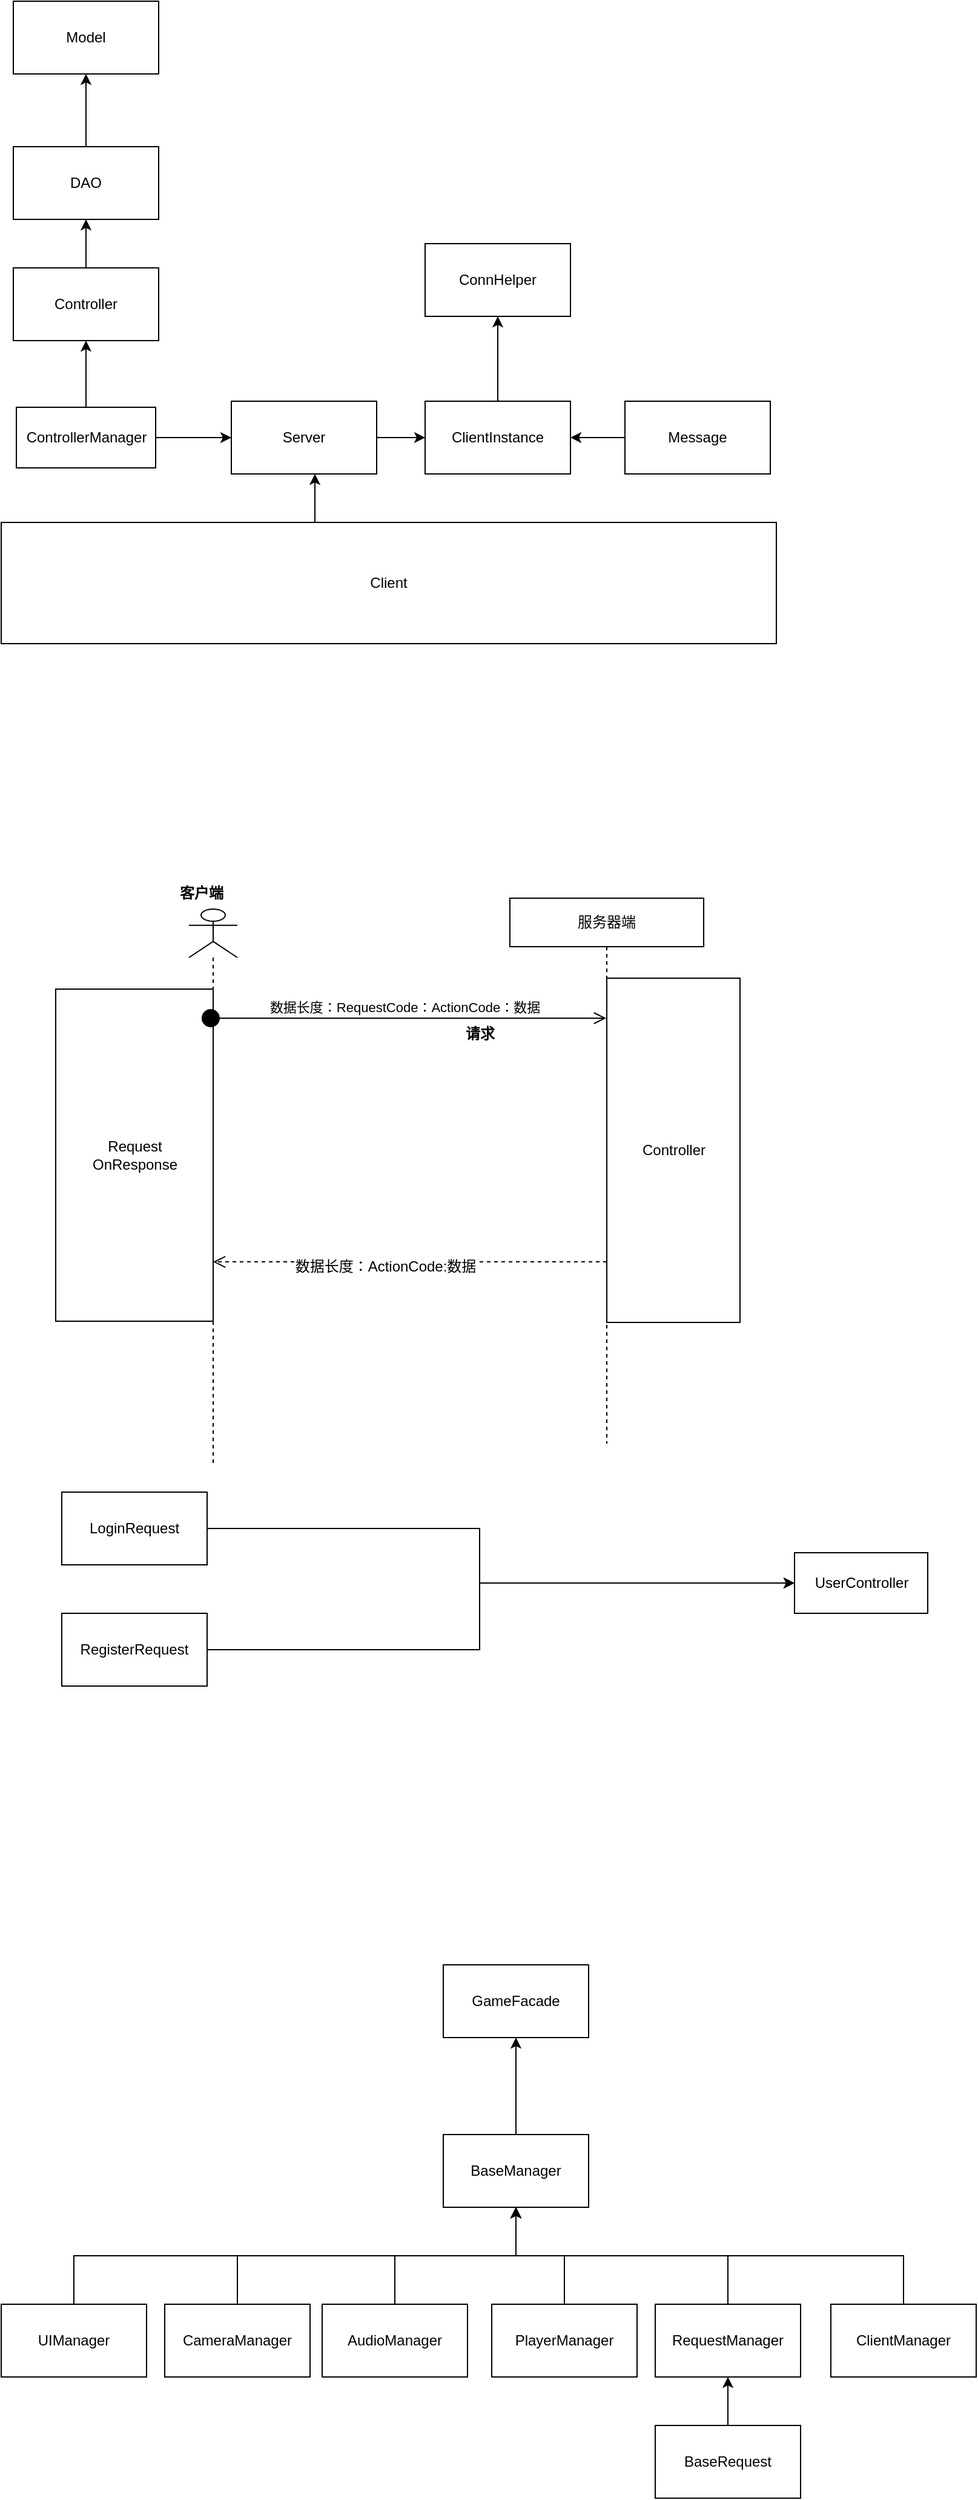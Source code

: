 <mxfile version="13.1.1" type="github" pages="3">
  <diagram id="4RUEqt_GdcB8Mhm-auXr" name="Page-1">
    <mxGraphModel dx="1422" dy="761" grid="1" gridSize="10" guides="1" tooltips="1" connect="1" arrows="1" fold="1" page="1" pageScale="1" pageWidth="1100" pageHeight="1700" math="0" shadow="0">
      <root>
        <mxCell id="0" />
        <mxCell id="1" parent="0" />
        <mxCell id="HChXWUK6-BIIOKfi2eoP-1" style="edgeStyle=orthogonalEdgeStyle;rounded=0;html=1;exitX=1;exitY=0.5;entryX=0;entryY=0.5;jettySize=auto;orthogonalLoop=1;" parent="1" source="HChXWUK6-BIIOKfi2eoP-2" target="HChXWUK6-BIIOKfi2eoP-12" edge="1">
          <mxGeometry relative="1" as="geometry" />
        </mxCell>
        <mxCell id="HChXWUK6-BIIOKfi2eoP-2" value="Server" style="rounded=0;whiteSpace=wrap;html=1;fillColor=none;" parent="1" vertex="1">
          <mxGeometry x="320" y="650" width="120" height="60" as="geometry" />
        </mxCell>
        <mxCell id="HChXWUK6-BIIOKfi2eoP-3" style="edgeStyle=orthogonalEdgeStyle;rounded=0;html=1;exitX=0.5;exitY=0;entryX=0.575;entryY=1;entryPerimeter=0;jettySize=auto;orthogonalLoop=1;" parent="1" source="HChXWUK6-BIIOKfi2eoP-4" target="HChXWUK6-BIIOKfi2eoP-2" edge="1">
          <mxGeometry relative="1" as="geometry">
            <Array as="points">
              <mxPoint x="389" y="750" />
            </Array>
          </mxGeometry>
        </mxCell>
        <mxCell id="HChXWUK6-BIIOKfi2eoP-4" value="Client" style="rounded=0;whiteSpace=wrap;html=1;fillColor=none;" parent="1" vertex="1">
          <mxGeometry x="130" y="750" width="640" height="100" as="geometry" />
        </mxCell>
        <mxCell id="HChXWUK6-BIIOKfi2eoP-5" style="edgeStyle=orthogonalEdgeStyle;rounded=0;html=1;exitX=0.5;exitY=0;jettySize=auto;orthogonalLoop=1;" parent="1" source="HChXWUK6-BIIOKfi2eoP-6" target="HChXWUK6-BIIOKfi2eoP-8" edge="1">
          <mxGeometry relative="1" as="geometry" />
        </mxCell>
        <mxCell id="HChXWUK6-BIIOKfi2eoP-6" value="Controller" style="rounded=0;whiteSpace=wrap;html=1;fillColor=none;" parent="1" vertex="1">
          <mxGeometry x="140" y="540" width="120" height="60" as="geometry" />
        </mxCell>
        <mxCell id="HChXWUK6-BIIOKfi2eoP-7" style="edgeStyle=orthogonalEdgeStyle;rounded=0;html=1;exitX=0.5;exitY=0;jettySize=auto;orthogonalLoop=1;" parent="1" source="HChXWUK6-BIIOKfi2eoP-8" target="HChXWUK6-BIIOKfi2eoP-9" edge="1">
          <mxGeometry relative="1" as="geometry" />
        </mxCell>
        <mxCell id="HChXWUK6-BIIOKfi2eoP-8" value="DAO" style="rounded=0;whiteSpace=wrap;html=1;fillColor=none;" parent="1" vertex="1">
          <mxGeometry x="140" y="440" width="120" height="60" as="geometry" />
        </mxCell>
        <mxCell id="HChXWUK6-BIIOKfi2eoP-9" value="Model" style="rounded=0;whiteSpace=wrap;html=1;fillColor=none;" parent="1" vertex="1">
          <mxGeometry x="140" y="320" width="120" height="60" as="geometry" />
        </mxCell>
        <mxCell id="HChXWUK6-BIIOKfi2eoP-10" value="ConnHelper" style="rounded=0;whiteSpace=wrap;html=1;fillColor=none;" parent="1" vertex="1">
          <mxGeometry x="480" y="520" width="120" height="60" as="geometry" />
        </mxCell>
        <mxCell id="HChXWUK6-BIIOKfi2eoP-11" style="edgeStyle=orthogonalEdgeStyle;rounded=0;html=1;exitX=0.5;exitY=0;entryX=0.5;entryY=1;jettySize=auto;orthogonalLoop=1;" parent="1" source="HChXWUK6-BIIOKfi2eoP-12" target="HChXWUK6-BIIOKfi2eoP-10" edge="1">
          <mxGeometry relative="1" as="geometry" />
        </mxCell>
        <mxCell id="HChXWUK6-BIIOKfi2eoP-12" value="ClientInstance" style="rounded=0;whiteSpace=wrap;html=1;fillColor=none;" parent="1" vertex="1">
          <mxGeometry x="480" y="650" width="120" height="60" as="geometry" />
        </mxCell>
        <mxCell id="HChXWUK6-BIIOKfi2eoP-13" style="edgeStyle=orthogonalEdgeStyle;rounded=0;html=1;exitX=0;exitY=0.5;jettySize=auto;orthogonalLoop=1;" parent="1" source="HChXWUK6-BIIOKfi2eoP-14" target="HChXWUK6-BIIOKfi2eoP-12" edge="1">
          <mxGeometry relative="1" as="geometry" />
        </mxCell>
        <mxCell id="HChXWUK6-BIIOKfi2eoP-14" value="Message" style="rounded=0;whiteSpace=wrap;html=1;fillColor=none;" parent="1" vertex="1">
          <mxGeometry x="645" y="650" width="120" height="60" as="geometry" />
        </mxCell>
        <mxCell id="HChXWUK6-BIIOKfi2eoP-15" value="" style="shape=umlLifeline;participant=umlActor;perimeter=lifelinePerimeter;whiteSpace=wrap;html=1;container=1;collapsible=0;recursiveResize=0;verticalAlign=top;spacingTop=36;labelBackgroundColor=#ffffff;outlineConnect=0;fillColor=none;" parent="1" vertex="1">
          <mxGeometry x="285" y="1069" width="40" height="460" as="geometry" />
        </mxCell>
        <mxCell id="HChXWUK6-BIIOKfi2eoP-16" value="数据长度：RequestCode：ActionCode：数据" style="html=1;verticalAlign=bottom;startArrow=circle;startFill=1;endArrow=open;startSize=6;endSize=8;" parent="HChXWUK6-BIIOKfi2eoP-15" target="HChXWUK6-BIIOKfi2eoP-18" edge="1">
          <mxGeometry width="80" relative="1" as="geometry">
            <mxPoint x="10" y="90" as="sourcePoint" />
            <mxPoint x="90" y="90" as="targetPoint" />
          </mxGeometry>
        </mxCell>
        <mxCell id="HChXWUK6-BIIOKfi2eoP-17" value="客户端" style="text;html=1;align=center;fontStyle=1;verticalAlign=middle;spacingLeft=3;spacingRight=3;strokeColor=none;rotatable=0;points=[[0,0.5],[1,0.5]];portConstraint=eastwest;fillColor=none;" parent="1" vertex="1">
          <mxGeometry x="255" y="1043" width="80" height="26" as="geometry" />
        </mxCell>
        <mxCell id="HChXWUK6-BIIOKfi2eoP-18" value="服务器端" style="shape=umlLifeline;perimeter=lifelinePerimeter;whiteSpace=wrap;html=1;container=1;collapsible=0;recursiveResize=0;outlineConnect=0;fillColor=none;" parent="1" vertex="1">
          <mxGeometry x="550" y="1060" width="160" height="450" as="geometry" />
        </mxCell>
        <mxCell id="HChXWUK6-BIIOKfi2eoP-19" value="" style="html=1;verticalAlign=bottom;endArrow=open;dashed=1;endSize=8;exitX=0;exitY=0.824;exitPerimeter=0;" parent="1" source="HChXWUK6-BIIOKfi2eoP-23" target="HChXWUK6-BIIOKfi2eoP-15" edge="1">
          <mxGeometry relative="1" as="geometry">
            <mxPoint x="755" y="1369" as="sourcePoint" />
            <mxPoint x="675" y="1369" as="targetPoint" />
          </mxGeometry>
        </mxCell>
        <mxCell id="HChXWUK6-BIIOKfi2eoP-20" value="数据长度：ActionCode:数据" style="text;html=1;resizable=0;points=[];align=center;verticalAlign=middle;labelBackgroundColor=#ffffff;" parent="HChXWUK6-BIIOKfi2eoP-19" vertex="1" connectable="0">
          <mxGeometry x="0.129" y="4" relative="1" as="geometry">
            <mxPoint as="offset" />
          </mxGeometry>
        </mxCell>
        <mxCell id="HChXWUK6-BIIOKfi2eoP-21" value="请求" style="text;html=1;align=center;fontStyle=1;verticalAlign=middle;spacingLeft=3;spacingRight=3;strokeColor=none;rotatable=0;points=[[0,0.5],[1,0.5]];portConstraint=eastwest;fillColor=none;" parent="1" vertex="1">
          <mxGeometry x="485" y="1159" width="80" height="26" as="geometry" />
        </mxCell>
        <mxCell id="HChXWUK6-BIIOKfi2eoP-22" value="Request&lt;div&gt;OnResponse&lt;/div&gt;" style="html=1;fillColor=none;" parent="1" vertex="1">
          <mxGeometry x="175" y="1135" width="130" height="274" as="geometry" />
        </mxCell>
        <mxCell id="HChXWUK6-BIIOKfi2eoP-23" value="Controller" style="html=1;fillColor=none;" parent="1" vertex="1">
          <mxGeometry x="630" y="1126" width="110" height="284" as="geometry" />
        </mxCell>
        <mxCell id="HChXWUK6-BIIOKfi2eoP-24" style="edgeStyle=orthogonalEdgeStyle;rounded=0;html=1;exitX=1;exitY=0.5;jettySize=auto;orthogonalLoop=1;" parent="1" source="HChXWUK6-BIIOKfi2eoP-26" target="HChXWUK6-BIIOKfi2eoP-2" edge="1">
          <mxGeometry relative="1" as="geometry" />
        </mxCell>
        <mxCell id="HChXWUK6-BIIOKfi2eoP-25" style="edgeStyle=orthogonalEdgeStyle;rounded=0;html=1;exitX=0.5;exitY=0;entryX=0.5;entryY=1;jettySize=auto;orthogonalLoop=1;" parent="1" source="HChXWUK6-BIIOKfi2eoP-26" target="HChXWUK6-BIIOKfi2eoP-6" edge="1">
          <mxGeometry relative="1" as="geometry" />
        </mxCell>
        <mxCell id="HChXWUK6-BIIOKfi2eoP-26" value="ControllerManager" style="html=1;fillColor=none;" parent="1" vertex="1">
          <mxGeometry x="142.5" y="655" width="115" height="50" as="geometry" />
        </mxCell>
        <mxCell id="HChXWUK6-BIIOKfi2eoP-27" style="edgeStyle=orthogonalEdgeStyle;rounded=0;html=1;exitX=0.5;exitY=0;jettySize=auto;orthogonalLoop=1;" parent="1" source="HChXWUK6-BIIOKfi2eoP-28" target="HChXWUK6-BIIOKfi2eoP-41" edge="1">
          <mxGeometry relative="1" as="geometry" />
        </mxCell>
        <mxCell id="HChXWUK6-BIIOKfi2eoP-28" value="AudioManager" style="rounded=0;whiteSpace=wrap;html=1;fillColor=none;" parent="1" vertex="1">
          <mxGeometry x="395" y="2220" width="120" height="60" as="geometry" />
        </mxCell>
        <mxCell id="HChXWUK6-BIIOKfi2eoP-29" style="edgeStyle=orthogonalEdgeStyle;rounded=0;html=1;exitX=0.5;exitY=0;jettySize=auto;orthogonalLoop=1;" parent="1" source="HChXWUK6-BIIOKfi2eoP-30" target="HChXWUK6-BIIOKfi2eoP-41" edge="1">
          <mxGeometry relative="1" as="geometry" />
        </mxCell>
        <mxCell id="HChXWUK6-BIIOKfi2eoP-30" value="PlayerManager" style="rounded=0;whiteSpace=wrap;html=1;fillColor=none;" parent="1" vertex="1">
          <mxGeometry x="535" y="2220" width="120" height="60" as="geometry" />
        </mxCell>
        <mxCell id="HChXWUK6-BIIOKfi2eoP-31" value="GameFacade" style="rounded=0;whiteSpace=wrap;html=1;fillColor=none;" parent="1" vertex="1">
          <mxGeometry x="495" y="1940" width="120" height="60" as="geometry" />
        </mxCell>
        <mxCell id="HChXWUK6-BIIOKfi2eoP-32" style="edgeStyle=orthogonalEdgeStyle;rounded=0;html=1;exitX=0.5;exitY=0;jettySize=auto;orthogonalLoop=1;" parent="1" source="HChXWUK6-BIIOKfi2eoP-33" target="HChXWUK6-BIIOKfi2eoP-37" edge="1">
          <mxGeometry relative="1" as="geometry" />
        </mxCell>
        <mxCell id="HChXWUK6-BIIOKfi2eoP-33" value="BaseRequest" style="rounded=0;whiteSpace=wrap;html=1;fillColor=none;" parent="1" vertex="1">
          <mxGeometry x="670" y="2320" width="120" height="60" as="geometry" />
        </mxCell>
        <mxCell id="HChXWUK6-BIIOKfi2eoP-34" style="edgeStyle=orthogonalEdgeStyle;rounded=0;html=1;exitX=0.5;exitY=0;jettySize=auto;orthogonalLoop=1;" parent="1" source="HChXWUK6-BIIOKfi2eoP-35" target="HChXWUK6-BIIOKfi2eoP-41" edge="1">
          <mxGeometry relative="1" as="geometry" />
        </mxCell>
        <mxCell id="HChXWUK6-BIIOKfi2eoP-35" value="ClientManager" style="rounded=0;whiteSpace=wrap;html=1;fillColor=none;" parent="1" vertex="1">
          <mxGeometry x="815" y="2220" width="120" height="60" as="geometry" />
        </mxCell>
        <mxCell id="HChXWUK6-BIIOKfi2eoP-36" style="edgeStyle=orthogonalEdgeStyle;rounded=0;html=1;exitX=0.5;exitY=0;jettySize=auto;orthogonalLoop=1;" parent="1" source="HChXWUK6-BIIOKfi2eoP-37" target="HChXWUK6-BIIOKfi2eoP-41" edge="1">
          <mxGeometry relative="1" as="geometry" />
        </mxCell>
        <mxCell id="HChXWUK6-BIIOKfi2eoP-37" value="RequestManager" style="rounded=0;whiteSpace=wrap;html=1;fillColor=none;" parent="1" vertex="1">
          <mxGeometry x="670" y="2220" width="120" height="60" as="geometry" />
        </mxCell>
        <mxCell id="HChXWUK6-BIIOKfi2eoP-38" style="edgeStyle=orthogonalEdgeStyle;rounded=0;html=1;exitX=0.5;exitY=0;jettySize=auto;orthogonalLoop=1;" parent="1" source="HChXWUK6-BIIOKfi2eoP-39" target="HChXWUK6-BIIOKfi2eoP-41" edge="1">
          <mxGeometry relative="1" as="geometry" />
        </mxCell>
        <mxCell id="HChXWUK6-BIIOKfi2eoP-39" value="CameraManager" style="rounded=0;whiteSpace=wrap;html=1;fillColor=none;" parent="1" vertex="1">
          <mxGeometry x="265" y="2220" width="120" height="60" as="geometry" />
        </mxCell>
        <mxCell id="HChXWUK6-BIIOKfi2eoP-40" style="edgeStyle=orthogonalEdgeStyle;rounded=0;html=1;exitX=0.5;exitY=0;jettySize=auto;orthogonalLoop=1;" parent="1" source="HChXWUK6-BIIOKfi2eoP-41" target="HChXWUK6-BIIOKfi2eoP-31" edge="1">
          <mxGeometry relative="1" as="geometry" />
        </mxCell>
        <mxCell id="HChXWUK6-BIIOKfi2eoP-41" value="BaseManager" style="rounded=0;whiteSpace=wrap;html=1;fillColor=none;" parent="1" vertex="1">
          <mxGeometry x="495" y="2080" width="120" height="60" as="geometry" />
        </mxCell>
        <mxCell id="HChXWUK6-BIIOKfi2eoP-42" style="edgeStyle=orthogonalEdgeStyle;rounded=0;html=1;exitX=0.5;exitY=0;entryX=0.5;entryY=1;jettySize=auto;orthogonalLoop=1;" parent="1" source="HChXWUK6-BIIOKfi2eoP-43" target="HChXWUK6-BIIOKfi2eoP-41" edge="1">
          <mxGeometry relative="1" as="geometry" />
        </mxCell>
        <mxCell id="HChXWUK6-BIIOKfi2eoP-43" value="UIManager" style="rounded=0;whiteSpace=wrap;html=1;fillColor=none;" parent="1" vertex="1">
          <mxGeometry x="130" y="2220" width="120" height="60" as="geometry" />
        </mxCell>
        <mxCell id="HChXWUK6-BIIOKfi2eoP-44" value="UserController" style="html=1;fillColor=none;" parent="1" vertex="1">
          <mxGeometry x="785" y="1600" width="110" height="50" as="geometry" />
        </mxCell>
        <mxCell id="HChXWUK6-BIIOKfi2eoP-45" style="edgeStyle=orthogonalEdgeStyle;rounded=0;html=1;exitX=1;exitY=0.5;jettySize=auto;orthogonalLoop=1;" parent="1" source="HChXWUK6-BIIOKfi2eoP-46" target="HChXWUK6-BIIOKfi2eoP-44" edge="1">
          <mxGeometry relative="1" as="geometry">
            <Array as="points">
              <mxPoint x="525" y="1580" />
              <mxPoint x="525" y="1625" />
            </Array>
          </mxGeometry>
        </mxCell>
        <mxCell id="HChXWUK6-BIIOKfi2eoP-46" value="LoginRequest" style="rounded=0;whiteSpace=wrap;html=1;fillColor=none;" parent="1" vertex="1">
          <mxGeometry x="180" y="1550" width="120" height="60" as="geometry" />
        </mxCell>
        <mxCell id="HChXWUK6-BIIOKfi2eoP-47" style="edgeStyle=orthogonalEdgeStyle;rounded=0;html=1;exitX=1;exitY=0.5;jettySize=auto;orthogonalLoop=1;" parent="1" source="HChXWUK6-BIIOKfi2eoP-48" target="HChXWUK6-BIIOKfi2eoP-44" edge="1">
          <mxGeometry relative="1" as="geometry">
            <Array as="points">
              <mxPoint x="525" y="1680" />
              <mxPoint x="525" y="1625" />
            </Array>
          </mxGeometry>
        </mxCell>
        <mxCell id="HChXWUK6-BIIOKfi2eoP-48" value="RegisterRequest" style="rounded=0;whiteSpace=wrap;html=1;fillColor=none;" parent="1" vertex="1">
          <mxGeometry x="180" y="1650" width="120" height="60" as="geometry" />
        </mxCell>
      </root>
    </mxGraphModel>
  </diagram>
  <diagram id="PHLV82YEqE6mfF6TIl8F" name="Page-2">
    <mxGraphModel dx="1422" dy="712" grid="1" gridSize="10" guides="1" tooltips="1" connect="1" arrows="1" fold="1" page="1" pageScale="1" pageWidth="827" pageHeight="1169" math="0" shadow="0">
      <root>
        <mxCell id="8SFpmMK_OErXMNxugdqm-0" />
        <mxCell id="8SFpmMK_OErXMNxugdqm-1" parent="8SFpmMK_OErXMNxugdqm-0" />
        <mxCell id="kLxxGYSav_2v4lLc6G8P-0" value="数据长度：RequestCode：ActionCode：数据" style="html=1;verticalAlign=bottom;startArrow=circle;startFill=1;endArrow=open;startSize=6;endSize=8;" edge="1" parent="8SFpmMK_OErXMNxugdqm-1">
          <mxGeometry width="80" relative="1" as="geometry">
            <mxPoint x="240" y="256" as="sourcePoint" />
            <mxPoint x="574.5" y="256" as="targetPoint" />
          </mxGeometry>
        </mxCell>
        <mxCell id="kLxxGYSav_2v4lLc6G8P-1" value="客户端" style="text;html=1;align=center;fontStyle=1;verticalAlign=middle;spacingLeft=3;spacingRight=3;strokeColor=none;rotatable=0;points=[[0,0.5],[1,0.5]];portConstraint=eastwest;fillColor=none;" vertex="1" parent="8SFpmMK_OErXMNxugdqm-1">
          <mxGeometry x="200" y="140" width="80" height="26" as="geometry" />
        </mxCell>
        <mxCell id="kLxxGYSav_2v4lLc6G8P-2" value="" style="html=1;verticalAlign=bottom;endArrow=open;dashed=1;endSize=8;exitX=0;exitY=0.824;exitPerimeter=0;" edge="1" parent="8SFpmMK_OErXMNxugdqm-1" source="kLxxGYSav_2v4lLc6G8P-6">
          <mxGeometry relative="1" as="geometry">
            <mxPoint x="700" y="466" as="sourcePoint" />
            <mxPoint x="249.5" y="457.016" as="targetPoint" />
          </mxGeometry>
        </mxCell>
        <mxCell id="kLxxGYSav_2v4lLc6G8P-3" value="数据长度：ActionCode:数据" style="text;html=1;resizable=0;points=[];align=center;verticalAlign=middle;labelBackgroundColor=#ffffff;" vertex="1" connectable="0" parent="kLxxGYSav_2v4lLc6G8P-2">
          <mxGeometry x="0.129" y="4" relative="1" as="geometry">
            <mxPoint as="offset" />
          </mxGeometry>
        </mxCell>
        <mxCell id="kLxxGYSav_2v4lLc6G8P-4" value="请求" style="text;html=1;align=center;fontStyle=1;verticalAlign=middle;spacingLeft=3;spacingRight=3;strokeColor=none;rotatable=0;points=[[0,0.5],[1,0.5]];portConstraint=eastwest;fillColor=none;" vertex="1" parent="8SFpmMK_OErXMNxugdqm-1">
          <mxGeometry x="430" y="256" width="80" height="26" as="geometry" />
        </mxCell>
        <mxCell id="kLxxGYSav_2v4lLc6G8P-5" value="Request&lt;div&gt;OnResponse&lt;/div&gt;" style="html=1;fillColor=none;" vertex="1" parent="8SFpmMK_OErXMNxugdqm-1">
          <mxGeometry x="120" y="232" width="130" height="274" as="geometry" />
        </mxCell>
        <mxCell id="kLxxGYSav_2v4lLc6G8P-6" value="Controller" style="html=1;fillColor=none;" vertex="1" parent="8SFpmMK_OErXMNxugdqm-1">
          <mxGeometry x="575" y="223" width="110" height="284" as="geometry" />
        </mxCell>
      </root>
    </mxGraphModel>
  </diagram>
  <diagram id="gqkWwFnmdCQ8DKCqlp8h" name="Page-3">
    <mxGraphModel dx="1422" dy="-457" grid="1" gridSize="10" guides="1" tooltips="1" connect="1" arrows="1" fold="1" page="1" pageScale="1" pageWidth="827" pageHeight="1169" math="0" shadow="0">
      <root>
        <mxCell id="y5YlNd9tEdmhMvRza_Jp-0" />
        <mxCell id="y5YlNd9tEdmhMvRza_Jp-1" parent="y5YlNd9tEdmhMvRza_Jp-0" />
        <mxCell id="y5YlNd9tEdmhMvRza_Jp-2" value="UserController" style="html=1;fillColor=none;" vertex="1" parent="y5YlNd9tEdmhMvRza_Jp-1">
          <mxGeometry x="675" y="1420" width="110" height="50" as="geometry" />
        </mxCell>
        <mxCell id="y5YlNd9tEdmhMvRza_Jp-3" style="edgeStyle=orthogonalEdgeStyle;rounded=0;html=1;exitX=1;exitY=0.5;jettySize=auto;orthogonalLoop=1;" edge="1" parent="y5YlNd9tEdmhMvRza_Jp-1" source="y5YlNd9tEdmhMvRza_Jp-4" target="y5YlNd9tEdmhMvRza_Jp-2">
          <mxGeometry relative="1" as="geometry">
            <Array as="points">
              <mxPoint x="415" y="1400" />
              <mxPoint x="415" y="1445" />
            </Array>
          </mxGeometry>
        </mxCell>
        <mxCell id="y5YlNd9tEdmhMvRza_Jp-4" value="LoginRequest" style="rounded=0;whiteSpace=wrap;html=1;fillColor=none;" vertex="1" parent="y5YlNd9tEdmhMvRza_Jp-1">
          <mxGeometry x="70" y="1370" width="120" height="60" as="geometry" />
        </mxCell>
        <mxCell id="y5YlNd9tEdmhMvRza_Jp-5" style="edgeStyle=orthogonalEdgeStyle;rounded=0;html=1;exitX=1;exitY=0.5;jettySize=auto;orthogonalLoop=1;" edge="1" parent="y5YlNd9tEdmhMvRza_Jp-1" source="y5YlNd9tEdmhMvRza_Jp-6" target="y5YlNd9tEdmhMvRza_Jp-2">
          <mxGeometry relative="1" as="geometry">
            <Array as="points">
              <mxPoint x="415" y="1500" />
              <mxPoint x="415" y="1445" />
            </Array>
          </mxGeometry>
        </mxCell>
        <mxCell id="y5YlNd9tEdmhMvRza_Jp-6" value="RegisterRequest" style="rounded=0;whiteSpace=wrap;html=1;fillColor=none;" vertex="1" parent="y5YlNd9tEdmhMvRza_Jp-1">
          <mxGeometry x="70" y="1470" width="120" height="60" as="geometry" />
        </mxCell>
      </root>
    </mxGraphModel>
  </diagram>
</mxfile>
